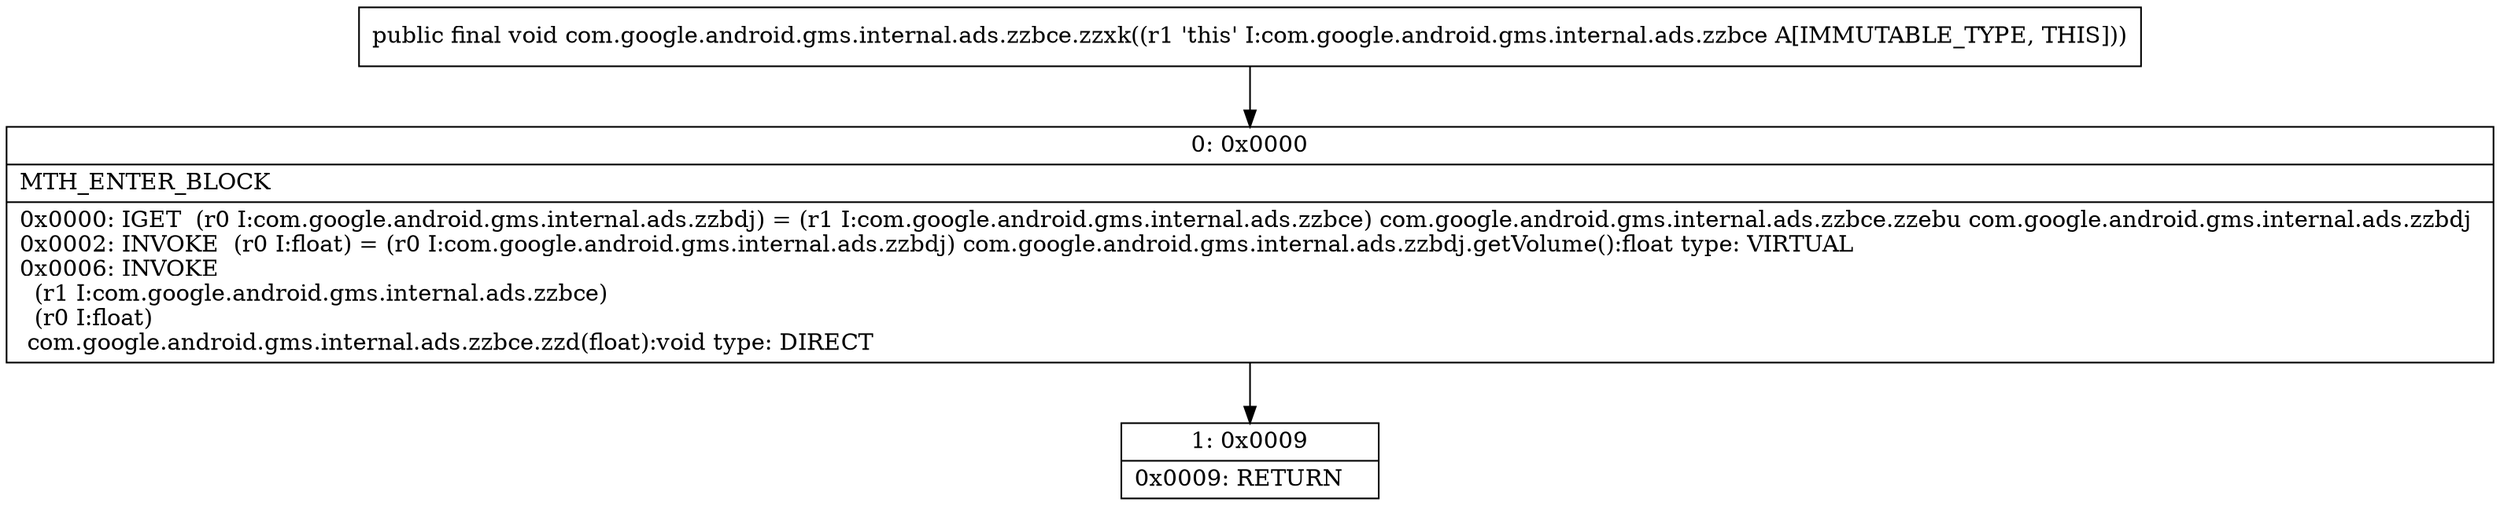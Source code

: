 digraph "CFG forcom.google.android.gms.internal.ads.zzbce.zzxk()V" {
Node_0 [shape=record,label="{0\:\ 0x0000|MTH_ENTER_BLOCK\l|0x0000: IGET  (r0 I:com.google.android.gms.internal.ads.zzbdj) = (r1 I:com.google.android.gms.internal.ads.zzbce) com.google.android.gms.internal.ads.zzbce.zzebu com.google.android.gms.internal.ads.zzbdj \l0x0002: INVOKE  (r0 I:float) = (r0 I:com.google.android.gms.internal.ads.zzbdj) com.google.android.gms.internal.ads.zzbdj.getVolume():float type: VIRTUAL \l0x0006: INVOKE  \l  (r1 I:com.google.android.gms.internal.ads.zzbce)\l  (r0 I:float)\l com.google.android.gms.internal.ads.zzbce.zzd(float):void type: DIRECT \l}"];
Node_1 [shape=record,label="{1\:\ 0x0009|0x0009: RETURN   \l}"];
MethodNode[shape=record,label="{public final void com.google.android.gms.internal.ads.zzbce.zzxk((r1 'this' I:com.google.android.gms.internal.ads.zzbce A[IMMUTABLE_TYPE, THIS])) }"];
MethodNode -> Node_0;
Node_0 -> Node_1;
}

